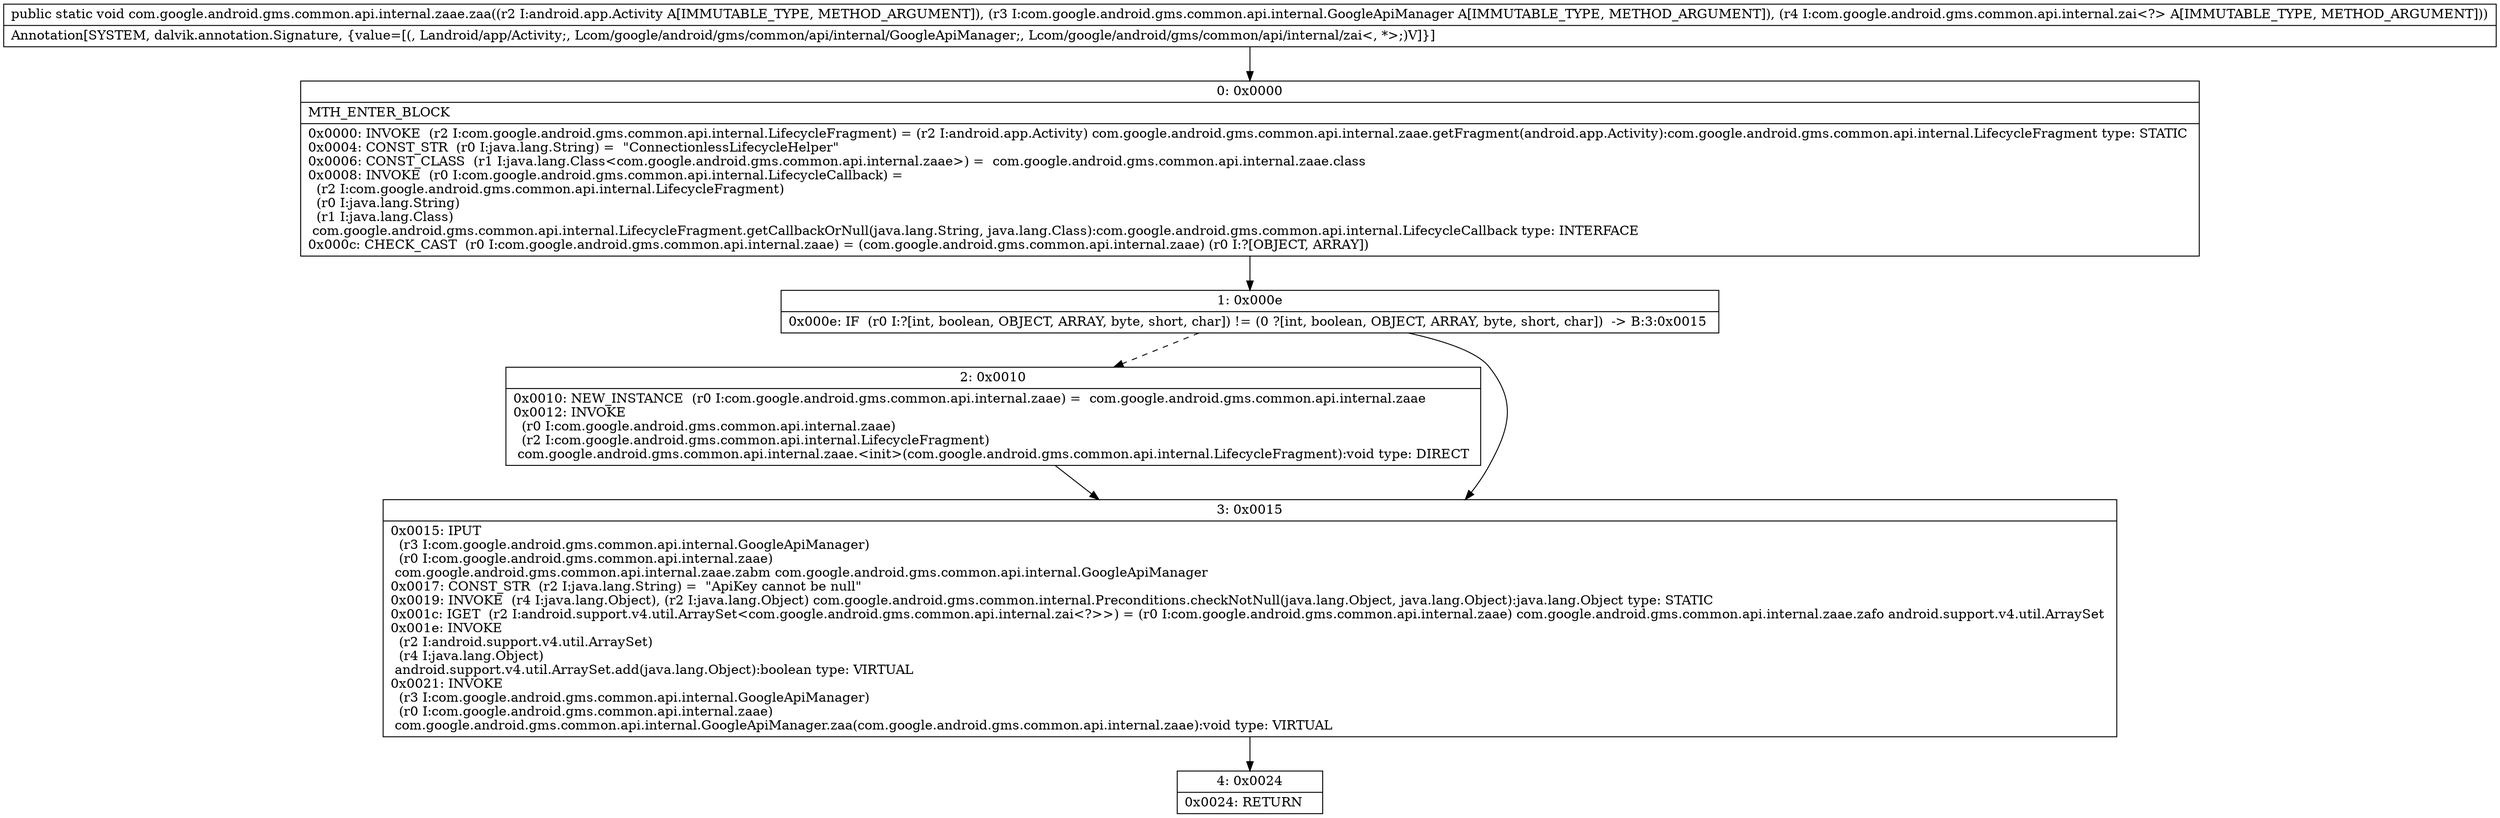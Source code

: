 digraph "CFG forcom.google.android.gms.common.api.internal.zaae.zaa(Landroid\/app\/Activity;Lcom\/google\/android\/gms\/common\/api\/internal\/GoogleApiManager;Lcom\/google\/android\/gms\/common\/api\/internal\/zai;)V" {
Node_0 [shape=record,label="{0\:\ 0x0000|MTH_ENTER_BLOCK\l|0x0000: INVOKE  (r2 I:com.google.android.gms.common.api.internal.LifecycleFragment) = (r2 I:android.app.Activity) com.google.android.gms.common.api.internal.zaae.getFragment(android.app.Activity):com.google.android.gms.common.api.internal.LifecycleFragment type: STATIC \l0x0004: CONST_STR  (r0 I:java.lang.String) =  \"ConnectionlessLifecycleHelper\" \l0x0006: CONST_CLASS  (r1 I:java.lang.Class\<com.google.android.gms.common.api.internal.zaae\>) =  com.google.android.gms.common.api.internal.zaae.class \l0x0008: INVOKE  (r0 I:com.google.android.gms.common.api.internal.LifecycleCallback) = \l  (r2 I:com.google.android.gms.common.api.internal.LifecycleFragment)\l  (r0 I:java.lang.String)\l  (r1 I:java.lang.Class)\l com.google.android.gms.common.api.internal.LifecycleFragment.getCallbackOrNull(java.lang.String, java.lang.Class):com.google.android.gms.common.api.internal.LifecycleCallback type: INTERFACE \l0x000c: CHECK_CAST  (r0 I:com.google.android.gms.common.api.internal.zaae) = (com.google.android.gms.common.api.internal.zaae) (r0 I:?[OBJECT, ARRAY]) \l}"];
Node_1 [shape=record,label="{1\:\ 0x000e|0x000e: IF  (r0 I:?[int, boolean, OBJECT, ARRAY, byte, short, char]) != (0 ?[int, boolean, OBJECT, ARRAY, byte, short, char])  \-\> B:3:0x0015 \l}"];
Node_2 [shape=record,label="{2\:\ 0x0010|0x0010: NEW_INSTANCE  (r0 I:com.google.android.gms.common.api.internal.zaae) =  com.google.android.gms.common.api.internal.zaae \l0x0012: INVOKE  \l  (r0 I:com.google.android.gms.common.api.internal.zaae)\l  (r2 I:com.google.android.gms.common.api.internal.LifecycleFragment)\l com.google.android.gms.common.api.internal.zaae.\<init\>(com.google.android.gms.common.api.internal.LifecycleFragment):void type: DIRECT \l}"];
Node_3 [shape=record,label="{3\:\ 0x0015|0x0015: IPUT  \l  (r3 I:com.google.android.gms.common.api.internal.GoogleApiManager)\l  (r0 I:com.google.android.gms.common.api.internal.zaae)\l com.google.android.gms.common.api.internal.zaae.zabm com.google.android.gms.common.api.internal.GoogleApiManager \l0x0017: CONST_STR  (r2 I:java.lang.String) =  \"ApiKey cannot be null\" \l0x0019: INVOKE  (r4 I:java.lang.Object), (r2 I:java.lang.Object) com.google.android.gms.common.internal.Preconditions.checkNotNull(java.lang.Object, java.lang.Object):java.lang.Object type: STATIC \l0x001c: IGET  (r2 I:android.support.v4.util.ArraySet\<com.google.android.gms.common.api.internal.zai\<?\>\>) = (r0 I:com.google.android.gms.common.api.internal.zaae) com.google.android.gms.common.api.internal.zaae.zafo android.support.v4.util.ArraySet \l0x001e: INVOKE  \l  (r2 I:android.support.v4.util.ArraySet)\l  (r4 I:java.lang.Object)\l android.support.v4.util.ArraySet.add(java.lang.Object):boolean type: VIRTUAL \l0x0021: INVOKE  \l  (r3 I:com.google.android.gms.common.api.internal.GoogleApiManager)\l  (r0 I:com.google.android.gms.common.api.internal.zaae)\l com.google.android.gms.common.api.internal.GoogleApiManager.zaa(com.google.android.gms.common.api.internal.zaae):void type: VIRTUAL \l}"];
Node_4 [shape=record,label="{4\:\ 0x0024|0x0024: RETURN   \l}"];
MethodNode[shape=record,label="{public static void com.google.android.gms.common.api.internal.zaae.zaa((r2 I:android.app.Activity A[IMMUTABLE_TYPE, METHOD_ARGUMENT]), (r3 I:com.google.android.gms.common.api.internal.GoogleApiManager A[IMMUTABLE_TYPE, METHOD_ARGUMENT]), (r4 I:com.google.android.gms.common.api.internal.zai\<?\> A[IMMUTABLE_TYPE, METHOD_ARGUMENT]))  | Annotation[SYSTEM, dalvik.annotation.Signature, \{value=[(, Landroid\/app\/Activity;, Lcom\/google\/android\/gms\/common\/api\/internal\/GoogleApiManager;, Lcom\/google\/android\/gms\/common\/api\/internal\/zai\<, *\>;)V]\}]\l}"];
MethodNode -> Node_0;
Node_0 -> Node_1;
Node_1 -> Node_2[style=dashed];
Node_1 -> Node_3;
Node_2 -> Node_3;
Node_3 -> Node_4;
}

